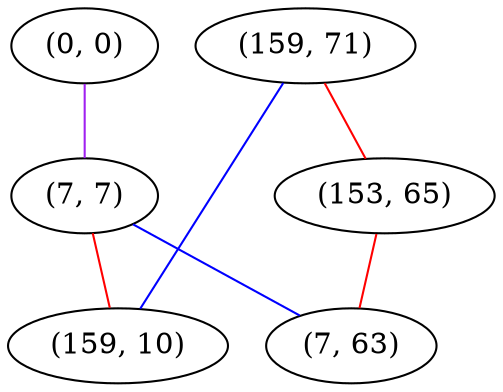graph "" {
"(0, 0)";
"(159, 71)";
"(7, 7)";
"(153, 65)";
"(159, 10)";
"(7, 63)";
"(0, 0)" -- "(7, 7)"  [color=purple, key=0, weight=4];
"(159, 71)" -- "(153, 65)"  [color=red, key=0, weight=1];
"(159, 71)" -- "(159, 10)"  [color=blue, key=0, weight=3];
"(7, 7)" -- "(7, 63)"  [color=blue, key=0, weight=3];
"(7, 7)" -- "(159, 10)"  [color=red, key=0, weight=1];
"(153, 65)" -- "(7, 63)"  [color=red, key=0, weight=1];
}
